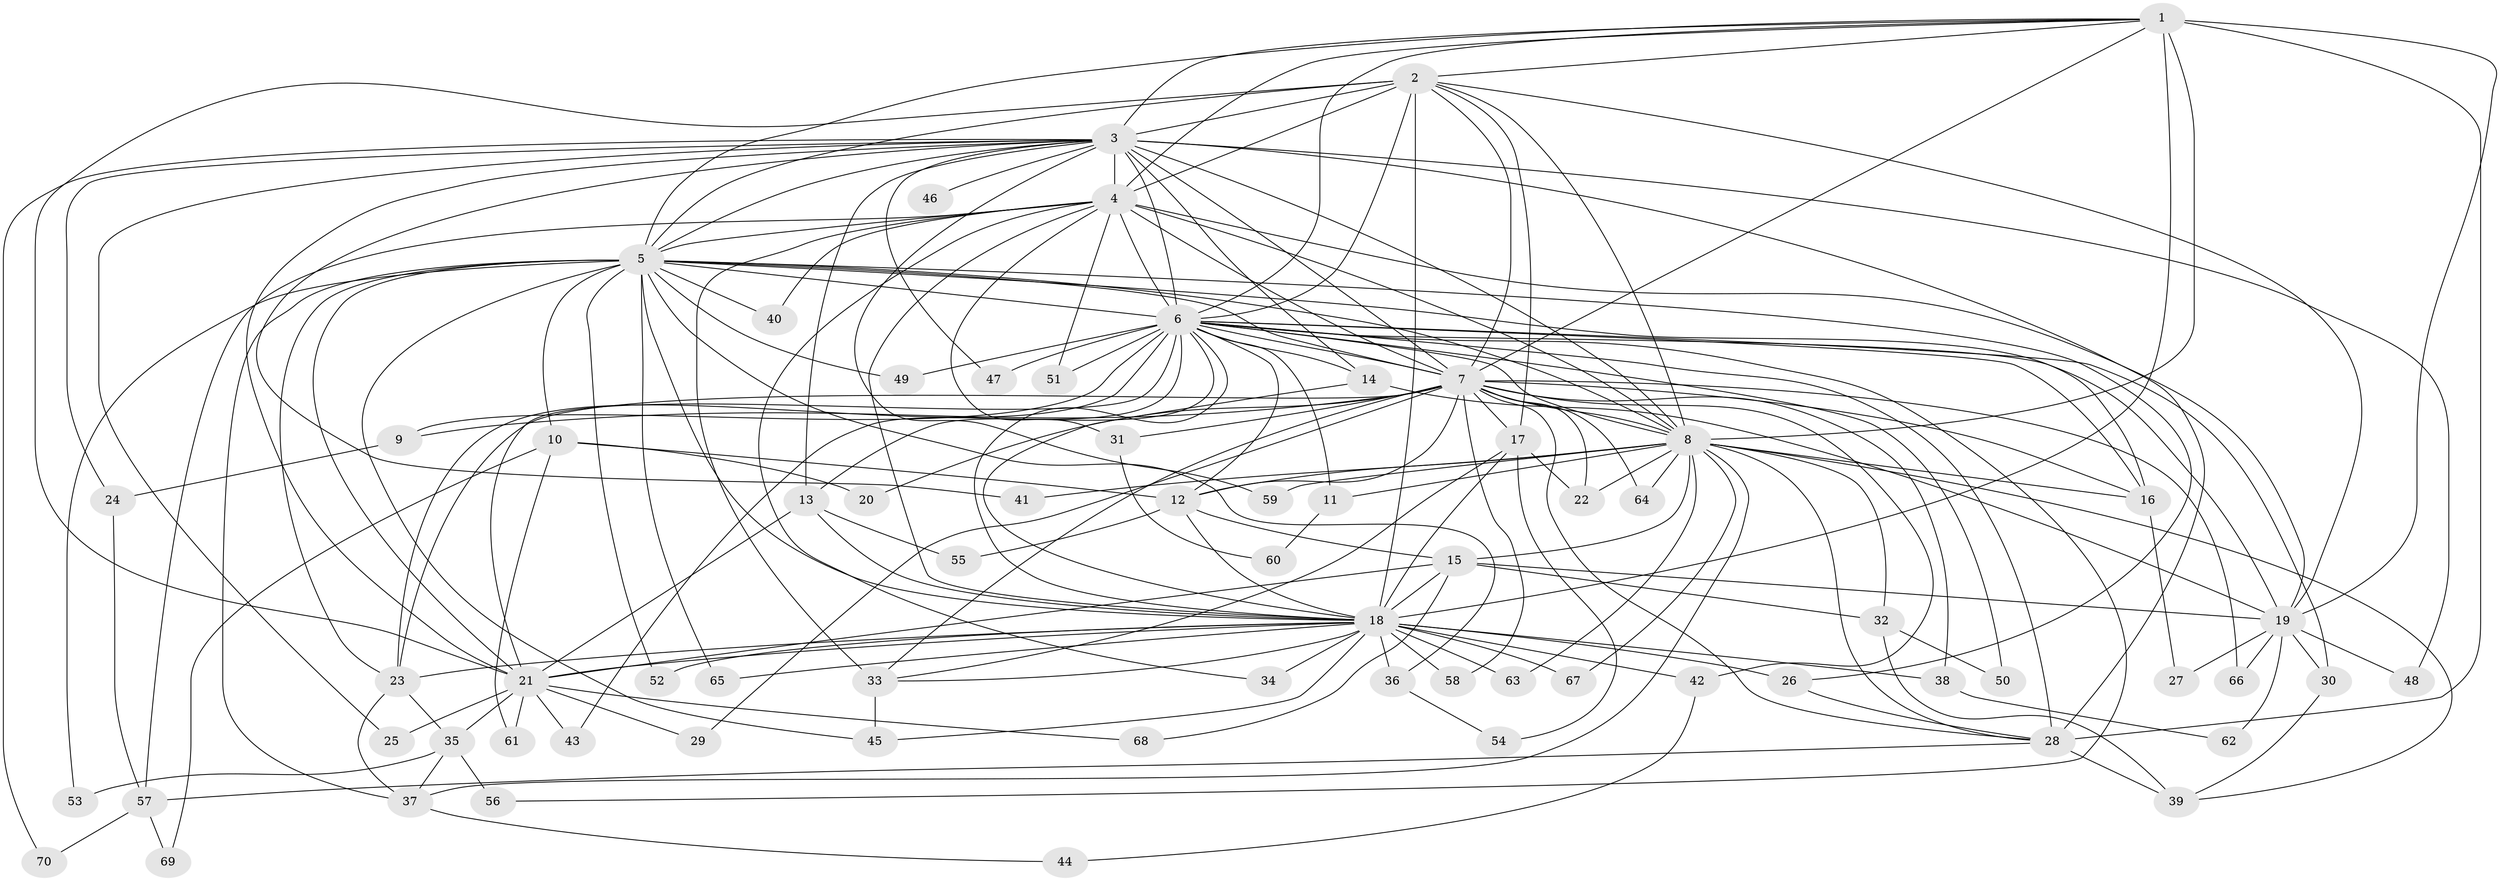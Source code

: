// original degree distribution, {22: 0.014285714285714285, 29: 0.014285714285714285, 19: 0.014285714285714285, 27: 0.014285714285714285, 18: 0.007142857142857143, 23: 0.007142857142857143, 3: 0.19285714285714287, 6: 0.02142857142857143, 7: 0.02142857142857143, 5: 0.05, 9: 0.007142857142857143, 8: 0.007142857142857143, 2: 0.5642857142857143, 13: 0.007142857142857143, 4: 0.05714285714285714}
// Generated by graph-tools (version 1.1) at 2025/34/03/09/25 02:34:43]
// undirected, 70 vertices, 186 edges
graph export_dot {
graph [start="1"]
  node [color=gray90,style=filled];
  1;
  2;
  3;
  4;
  5;
  6;
  7;
  8;
  9;
  10;
  11;
  12;
  13;
  14;
  15;
  16;
  17;
  18;
  19;
  20;
  21;
  22;
  23;
  24;
  25;
  26;
  27;
  28;
  29;
  30;
  31;
  32;
  33;
  34;
  35;
  36;
  37;
  38;
  39;
  40;
  41;
  42;
  43;
  44;
  45;
  46;
  47;
  48;
  49;
  50;
  51;
  52;
  53;
  54;
  55;
  56;
  57;
  58;
  59;
  60;
  61;
  62;
  63;
  64;
  65;
  66;
  67;
  68;
  69;
  70;
  1 -- 2 [weight=1.0];
  1 -- 3 [weight=3.0];
  1 -- 4 [weight=2.0];
  1 -- 5 [weight=1.0];
  1 -- 6 [weight=2.0];
  1 -- 7 [weight=2.0];
  1 -- 8 [weight=2.0];
  1 -- 18 [weight=1.0];
  1 -- 19 [weight=1.0];
  1 -- 28 [weight=8.0];
  2 -- 3 [weight=1.0];
  2 -- 4 [weight=3.0];
  2 -- 5 [weight=1.0];
  2 -- 6 [weight=2.0];
  2 -- 7 [weight=1.0];
  2 -- 8 [weight=1.0];
  2 -- 17 [weight=1.0];
  2 -- 18 [weight=16.0];
  2 -- 19 [weight=1.0];
  2 -- 21 [weight=1.0];
  3 -- 4 [weight=4.0];
  3 -- 5 [weight=1.0];
  3 -- 6 [weight=2.0];
  3 -- 7 [weight=1.0];
  3 -- 8 [weight=2.0];
  3 -- 13 [weight=2.0];
  3 -- 14 [weight=1.0];
  3 -- 21 [weight=1.0];
  3 -- 24 [weight=1.0];
  3 -- 25 [weight=1.0];
  3 -- 28 [weight=1.0];
  3 -- 41 [weight=1.0];
  3 -- 46 [weight=1.0];
  3 -- 47 [weight=1.0];
  3 -- 48 [weight=1.0];
  3 -- 59 [weight=1.0];
  3 -- 70 [weight=1.0];
  4 -- 5 [weight=2.0];
  4 -- 6 [weight=4.0];
  4 -- 7 [weight=3.0];
  4 -- 8 [weight=2.0];
  4 -- 18 [weight=3.0];
  4 -- 19 [weight=1.0];
  4 -- 31 [weight=1.0];
  4 -- 33 [weight=4.0];
  4 -- 34 [weight=1.0];
  4 -- 40 [weight=1.0];
  4 -- 51 [weight=1.0];
  4 -- 57 [weight=1.0];
  5 -- 6 [weight=3.0];
  5 -- 7 [weight=1.0];
  5 -- 8 [weight=1.0];
  5 -- 10 [weight=1.0];
  5 -- 16 [weight=1.0];
  5 -- 18 [weight=2.0];
  5 -- 21 [weight=1.0];
  5 -- 23 [weight=1.0];
  5 -- 26 [weight=1.0];
  5 -- 36 [weight=1.0];
  5 -- 37 [weight=2.0];
  5 -- 40 [weight=1.0];
  5 -- 45 [weight=1.0];
  5 -- 49 [weight=1.0];
  5 -- 52 [weight=1.0];
  5 -- 53 [weight=1.0];
  5 -- 65 [weight=1.0];
  6 -- 7 [weight=3.0];
  6 -- 8 [weight=3.0];
  6 -- 9 [weight=1.0];
  6 -- 11 [weight=1.0];
  6 -- 12 [weight=1.0];
  6 -- 13 [weight=1.0];
  6 -- 14 [weight=2.0];
  6 -- 16 [weight=1.0];
  6 -- 18 [weight=1.0];
  6 -- 19 [weight=1.0];
  6 -- 21 [weight=1.0];
  6 -- 23 [weight=1.0];
  6 -- 28 [weight=1.0];
  6 -- 30 [weight=1.0];
  6 -- 43 [weight=1.0];
  6 -- 47 [weight=1.0];
  6 -- 49 [weight=1.0];
  6 -- 50 [weight=1.0];
  6 -- 51 [weight=1.0];
  6 -- 56 [weight=1.0];
  7 -- 8 [weight=1.0];
  7 -- 9 [weight=1.0];
  7 -- 12 [weight=1.0];
  7 -- 16 [weight=1.0];
  7 -- 17 [weight=2.0];
  7 -- 20 [weight=1.0];
  7 -- 22 [weight=1.0];
  7 -- 23 [weight=1.0];
  7 -- 28 [weight=2.0];
  7 -- 29 [weight=1.0];
  7 -- 31 [weight=1.0];
  7 -- 33 [weight=1.0];
  7 -- 38 [weight=1.0];
  7 -- 42 [weight=1.0];
  7 -- 58 [weight=1.0];
  7 -- 64 [weight=1.0];
  7 -- 66 [weight=1.0];
  8 -- 11 [weight=1.0];
  8 -- 12 [weight=1.0];
  8 -- 15 [weight=1.0];
  8 -- 16 [weight=1.0];
  8 -- 22 [weight=1.0];
  8 -- 28 [weight=1.0];
  8 -- 32 [weight=2.0];
  8 -- 37 [weight=1.0];
  8 -- 39 [weight=1.0];
  8 -- 41 [weight=1.0];
  8 -- 59 [weight=1.0];
  8 -- 63 [weight=1.0];
  8 -- 64 [weight=1.0];
  8 -- 67 [weight=1.0];
  9 -- 24 [weight=1.0];
  10 -- 12 [weight=1.0];
  10 -- 20 [weight=1.0];
  10 -- 61 [weight=1.0];
  10 -- 69 [weight=1.0];
  11 -- 60 [weight=1.0];
  12 -- 15 [weight=1.0];
  12 -- 18 [weight=1.0];
  12 -- 55 [weight=1.0];
  13 -- 18 [weight=2.0];
  13 -- 21 [weight=1.0];
  13 -- 55 [weight=1.0];
  14 -- 18 [weight=1.0];
  14 -- 19 [weight=1.0];
  15 -- 18 [weight=1.0];
  15 -- 19 [weight=1.0];
  15 -- 21 [weight=1.0];
  15 -- 32 [weight=1.0];
  15 -- 68 [weight=1.0];
  16 -- 27 [weight=1.0];
  17 -- 18 [weight=1.0];
  17 -- 22 [weight=1.0];
  17 -- 33 [weight=1.0];
  17 -- 54 [weight=1.0];
  18 -- 21 [weight=2.0];
  18 -- 23 [weight=1.0];
  18 -- 26 [weight=2.0];
  18 -- 33 [weight=2.0];
  18 -- 34 [weight=2.0];
  18 -- 36 [weight=2.0];
  18 -- 38 [weight=1.0];
  18 -- 42 [weight=1.0];
  18 -- 45 [weight=1.0];
  18 -- 52 [weight=1.0];
  18 -- 58 [weight=1.0];
  18 -- 63 [weight=1.0];
  18 -- 65 [weight=1.0];
  18 -- 67 [weight=1.0];
  19 -- 27 [weight=1.0];
  19 -- 30 [weight=1.0];
  19 -- 48 [weight=1.0];
  19 -- 62 [weight=1.0];
  19 -- 66 [weight=1.0];
  21 -- 25 [weight=1.0];
  21 -- 29 [weight=1.0];
  21 -- 35 [weight=1.0];
  21 -- 43 [weight=1.0];
  21 -- 61 [weight=1.0];
  21 -- 68 [weight=1.0];
  23 -- 35 [weight=1.0];
  23 -- 37 [weight=1.0];
  24 -- 57 [weight=1.0];
  26 -- 28 [weight=1.0];
  28 -- 39 [weight=1.0];
  28 -- 57 [weight=1.0];
  30 -- 39 [weight=1.0];
  31 -- 60 [weight=1.0];
  32 -- 39 [weight=1.0];
  32 -- 50 [weight=1.0];
  33 -- 45 [weight=1.0];
  35 -- 37 [weight=1.0];
  35 -- 53 [weight=1.0];
  35 -- 56 [weight=1.0];
  36 -- 54 [weight=1.0];
  37 -- 44 [weight=1.0];
  38 -- 62 [weight=1.0];
  42 -- 44 [weight=1.0];
  57 -- 69 [weight=1.0];
  57 -- 70 [weight=1.0];
}
